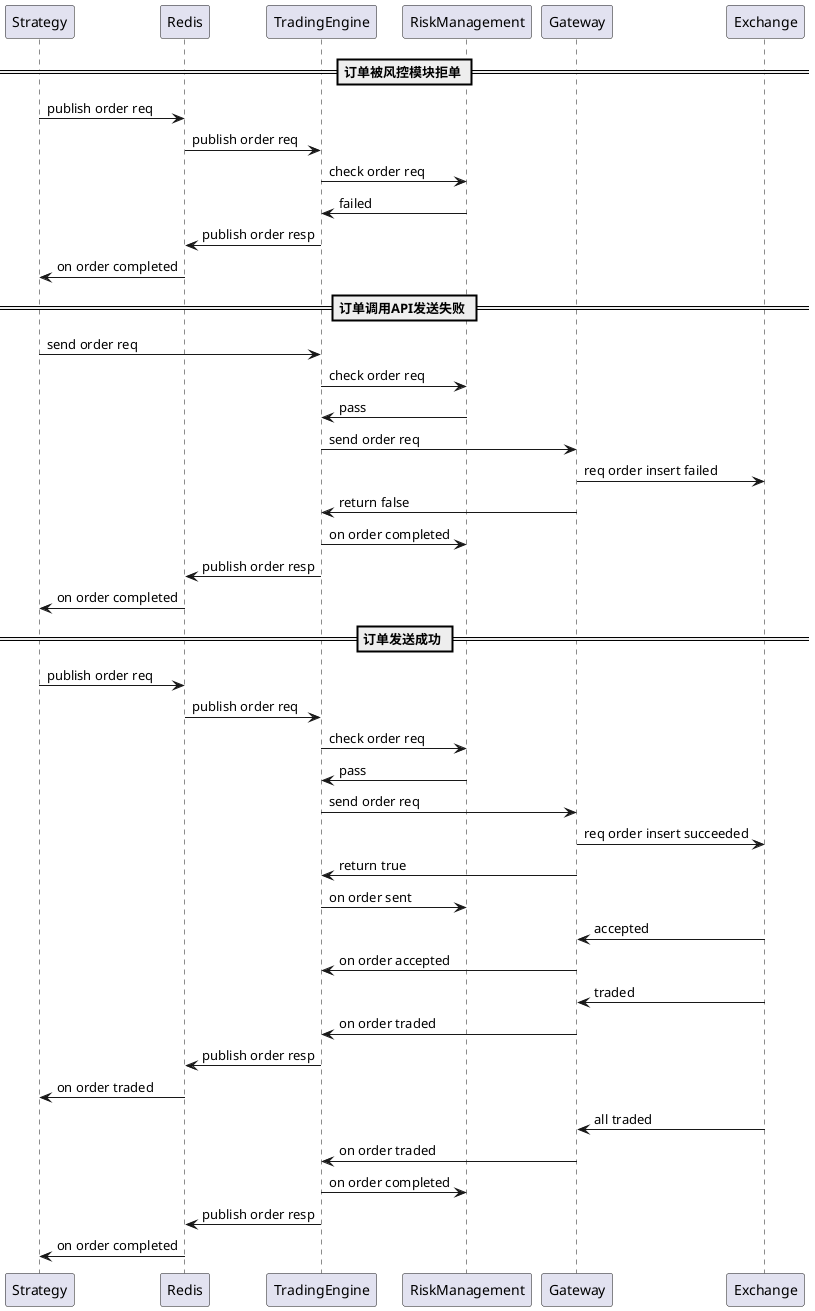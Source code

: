 @startuml Trading

participant Strategy
participant Redis
participant TradingEngine
participant RiskManagement
participant Gateway
participant Exchange

== 订单被风控模块拒单 ==
Strategy -> Redis: publish order req
Redis -> TradingEngine: publish order req
TradingEngine -> RiskManagement: check order req
TradingEngine <- RiskManagement: failed
Redis <- TradingEngine: publish order resp
Strategy <- Redis: on order completed

== 订单调用API发送失败 ==
Strategy -> TradingEngine: send order req
TradingEngine -> RiskManagement: check order req
TradingEngine <- RiskManagement: pass
TradingEngine -> Gateway: send order req
Gateway -> Exchange: req order insert failed
TradingEngine <- Gateway: return false
TradingEngine -> RiskManagement: on order completed
Redis <- TradingEngine: publish order resp
Strategy <- Redis: on order completed


== 订单发送成功 ==
Strategy -> Redis: publish order req
Redis -> TradingEngine: publish order req
TradingEngine -> RiskManagement: check order req
TradingEngine <- RiskManagement: pass
TradingEngine -> Gateway: send order req
Gateway -> Exchange: req order insert succeeded
TradingEngine <- Gateway: return true
TradingEngine -> RiskManagement: on order sent
Gateway <- Exchange: accepted
TradingEngine <- Gateway: on order accepted
Gateway <- Exchange: traded
TradingEngine <- Gateway: on order traded
Redis <- TradingEngine: publish order resp
Strategy <- Redis: on order traded
Gateway <- Exchange: all traded
TradingEngine <- Gateway: on order traded
TradingEngine -> RiskManagement: on order completed
Redis <- TradingEngine: publish order resp
Strategy <- Redis: on order completed

@enduml